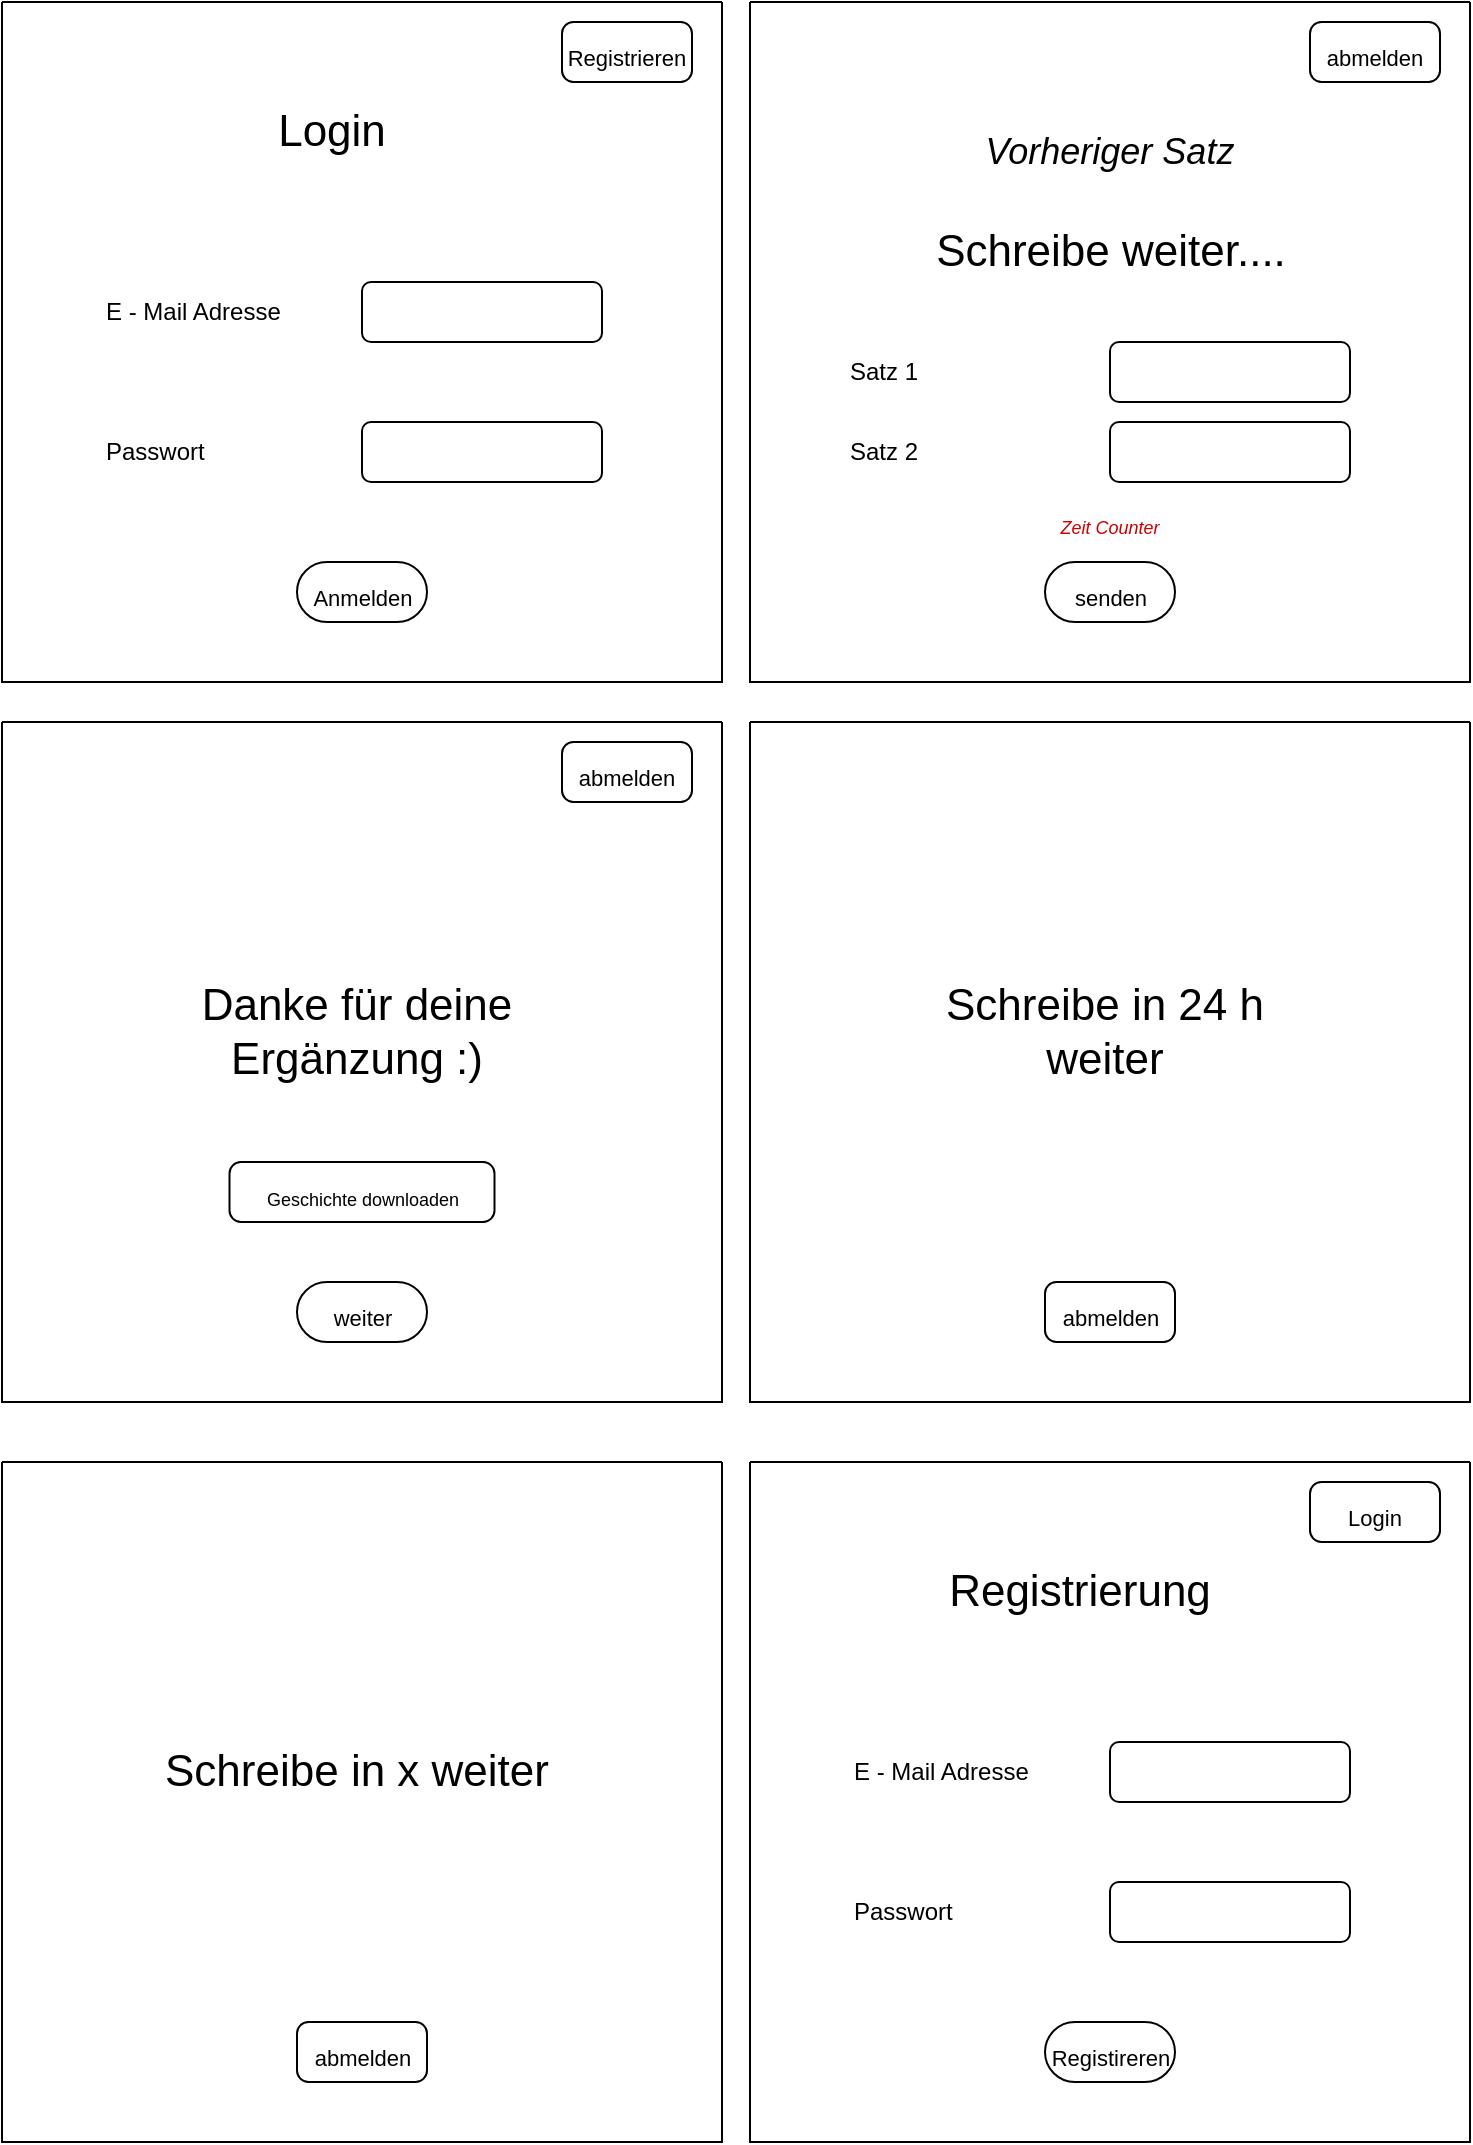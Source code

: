 <mxfile version="15.8.6" type="device"><diagram id="h8gHg7TQnaq7oB3Q8uvt" name="Page-1"><mxGraphModel dx="1209" dy="585" grid="1" gridSize="10" guides="1" tooltips="1" connect="1" arrows="1" fold="1" page="1" pageScale="1" pageWidth="827" pageHeight="1169" math="0" shadow="0"><root><mxCell id="0"/><mxCell id="1" parent="0"/><mxCell id="hh8cdakgDKf6AjtHzmiV-13" value="" style="swimlane;startSize=0;" vertex="1" parent="1"><mxGeometry x="40" y="40" width="360" height="340" as="geometry"/></mxCell><mxCell id="hh8cdakgDKf6AjtHzmiV-14" value="E - Mail Adresse" style="text;html=1;strokeColor=none;fillColor=none;align=left;verticalAlign=middle;whiteSpace=wrap;rounded=0;" vertex="1" parent="hh8cdakgDKf6AjtHzmiV-13"><mxGeometry x="50" y="140" width="100" height="30" as="geometry"/></mxCell><mxCell id="hh8cdakgDKf6AjtHzmiV-15" value="" style="rounded=1;whiteSpace=wrap;html=1;" vertex="1" parent="hh8cdakgDKf6AjtHzmiV-13"><mxGeometry x="180" y="140" width="120" height="30" as="geometry"/></mxCell><mxCell id="hh8cdakgDKf6AjtHzmiV-17" value="" style="rounded=1;whiteSpace=wrap;html=1;" vertex="1" parent="hh8cdakgDKf6AjtHzmiV-13"><mxGeometry x="180" y="210" width="120" height="30" as="geometry"/></mxCell><mxCell id="hh8cdakgDKf6AjtHzmiV-16" value="Passwort" style="text;html=1;strokeColor=none;fillColor=none;align=left;verticalAlign=middle;whiteSpace=wrap;rounded=0;" vertex="1" parent="hh8cdakgDKf6AjtHzmiV-13"><mxGeometry x="50" y="210" width="100" height="30" as="geometry"/></mxCell><mxCell id="hh8cdakgDKf6AjtHzmiV-19" value="&lt;font style=&quot;font-size: 22px&quot;&gt;Login&lt;/font&gt;" style="text;html=1;strokeColor=none;fillColor=none;align=center;verticalAlign=middle;whiteSpace=wrap;rounded=0;" vertex="1" parent="hh8cdakgDKf6AjtHzmiV-13"><mxGeometry x="100" y="50" width="130" height="30" as="geometry"/></mxCell><mxCell id="hh8cdakgDKf6AjtHzmiV-20" value="&lt;font style=&quot;font-size: 11px&quot;&gt;Anmelden&lt;/font&gt;" style="rounded=1;whiteSpace=wrap;html=1;fontSize=22;align=center;spacing=0;verticalAlign=middle;labelPosition=center;verticalLabelPosition=middle;arcSize=50;" vertex="1" parent="hh8cdakgDKf6AjtHzmiV-13"><mxGeometry x="147.5" y="280" width="65" height="30" as="geometry"/></mxCell><mxCell id="hh8cdakgDKf6AjtHzmiV-29" value="&lt;font style=&quot;font-size: 11px&quot;&gt;Registrieren&lt;/font&gt;" style="rounded=1;whiteSpace=wrap;html=1;fontSize=22;align=center;spacing=0;verticalAlign=middle;labelPosition=center;verticalLabelPosition=middle;arcSize=19;" vertex="1" parent="hh8cdakgDKf6AjtHzmiV-13"><mxGeometry x="280" y="10" width="65" height="30" as="geometry"/></mxCell><mxCell id="hh8cdakgDKf6AjtHzmiV-30" value="" style="swimlane;startSize=0;" vertex="1" parent="1"><mxGeometry x="414" y="40" width="360" height="340" as="geometry"/></mxCell><mxCell id="hh8cdakgDKf6AjtHzmiV-31" value="&lt;font size=&quot;1&quot;&gt;&lt;i style=&quot;font-size: 18px&quot;&gt;Vorheriger Satz&lt;/i&gt;&lt;/font&gt;" style="text;html=1;strokeColor=none;fillColor=none;align=center;verticalAlign=middle;whiteSpace=wrap;rounded=0;" vertex="1" parent="hh8cdakgDKf6AjtHzmiV-30"><mxGeometry x="63" y="60" width="234" height="30" as="geometry"/></mxCell><mxCell id="hh8cdakgDKf6AjtHzmiV-32" value="" style="rounded=1;whiteSpace=wrap;html=1;" vertex="1" parent="hh8cdakgDKf6AjtHzmiV-30"><mxGeometry x="180" y="170" width="120" height="30" as="geometry"/></mxCell><mxCell id="hh8cdakgDKf6AjtHzmiV-33" value="" style="rounded=1;whiteSpace=wrap;html=1;" vertex="1" parent="hh8cdakgDKf6AjtHzmiV-30"><mxGeometry x="180" y="210" width="120" height="30" as="geometry"/></mxCell><mxCell id="hh8cdakgDKf6AjtHzmiV-34" value="Satz 2" style="text;html=1;strokeColor=none;fillColor=none;align=left;verticalAlign=middle;whiteSpace=wrap;rounded=0;" vertex="1" parent="hh8cdakgDKf6AjtHzmiV-30"><mxGeometry x="47.5" y="210" width="100" height="30" as="geometry"/></mxCell><mxCell id="hh8cdakgDKf6AjtHzmiV-35" value="&lt;font style=&quot;font-size: 22px&quot;&gt;Schreibe weiter....&lt;/font&gt;" style="text;html=1;strokeColor=none;fillColor=none;align=center;verticalAlign=middle;whiteSpace=wrap;rounded=0;" vertex="1" parent="hh8cdakgDKf6AjtHzmiV-30"><mxGeometry x="77.5" y="110" width="205" height="30" as="geometry"/></mxCell><mxCell id="hh8cdakgDKf6AjtHzmiV-36" value="&lt;font style=&quot;font-size: 11px&quot;&gt;senden&lt;/font&gt;" style="rounded=1;whiteSpace=wrap;html=1;fontSize=22;align=center;spacing=0;verticalAlign=middle;labelPosition=center;verticalLabelPosition=middle;arcSize=50;" vertex="1" parent="hh8cdakgDKf6AjtHzmiV-30"><mxGeometry x="147.5" y="280" width="65" height="30" as="geometry"/></mxCell><mxCell id="hh8cdakgDKf6AjtHzmiV-37" value="&lt;font style=&quot;font-size: 11px&quot;&gt;abmelden&lt;/font&gt;" style="rounded=1;whiteSpace=wrap;html=1;fontSize=22;align=center;spacing=0;verticalAlign=middle;labelPosition=center;verticalLabelPosition=middle;arcSize=19;" vertex="1" parent="hh8cdakgDKf6AjtHzmiV-30"><mxGeometry x="280" y="10" width="65" height="30" as="geometry"/></mxCell><mxCell id="hh8cdakgDKf6AjtHzmiV-38" value="Satz 1" style="text;html=1;strokeColor=none;fillColor=none;align=left;verticalAlign=middle;whiteSpace=wrap;rounded=0;" vertex="1" parent="hh8cdakgDKf6AjtHzmiV-30"><mxGeometry x="47.5" y="170" width="100" height="30" as="geometry"/></mxCell><mxCell id="hh8cdakgDKf6AjtHzmiV-48" value="&lt;font style=&quot;font-size: 9px&quot;&gt;&lt;i&gt;Zeit Counter&lt;/i&gt;&lt;/font&gt;" style="rounded=1;whiteSpace=wrap;html=1;fontSize=18;fillColor=none;strokeColor=none;fontColor=#CC0000;" vertex="1" parent="hh8cdakgDKf6AjtHzmiV-30"><mxGeometry x="152" y="250" width="56" height="20" as="geometry"/></mxCell><mxCell id="hh8cdakgDKf6AjtHzmiV-39" value="" style="swimlane;startSize=0;" vertex="1" parent="1"><mxGeometry x="40" y="400" width="360" height="340" as="geometry"/></mxCell><mxCell id="hh8cdakgDKf6AjtHzmiV-44" value="&lt;font style=&quot;font-size: 22px&quot;&gt;Danke für deine Ergänzung :)&lt;/font&gt;" style="text;html=1;strokeColor=none;fillColor=none;align=center;verticalAlign=middle;whiteSpace=wrap;rounded=0;" vertex="1" parent="hh8cdakgDKf6AjtHzmiV-39"><mxGeometry x="75" y="140" width="205" height="30" as="geometry"/></mxCell><mxCell id="hh8cdakgDKf6AjtHzmiV-45" value="&lt;font style=&quot;font-size: 11px&quot;&gt;weiter&lt;/font&gt;" style="rounded=1;whiteSpace=wrap;html=1;fontSize=22;align=center;spacing=0;verticalAlign=middle;labelPosition=center;verticalLabelPosition=middle;arcSize=50;" vertex="1" parent="hh8cdakgDKf6AjtHzmiV-39"><mxGeometry x="147.5" y="280" width="65" height="30" as="geometry"/></mxCell><mxCell id="hh8cdakgDKf6AjtHzmiV-46" value="&lt;font style=&quot;font-size: 11px&quot;&gt;abmelden&lt;/font&gt;" style="rounded=1;whiteSpace=wrap;html=1;fontSize=22;align=center;spacing=0;verticalAlign=middle;labelPosition=center;verticalLabelPosition=middle;arcSize=19;" vertex="1" parent="hh8cdakgDKf6AjtHzmiV-39"><mxGeometry x="280" y="10" width="65" height="30" as="geometry"/></mxCell><mxCell id="hh8cdakgDKf6AjtHzmiV-50" value="&lt;font style=&quot;font-size: 9px&quot;&gt;Geschichte downloaden&lt;/font&gt;" style="rounded=1;whiteSpace=wrap;html=1;fontSize=22;align=center;spacing=0;verticalAlign=middle;labelPosition=center;verticalLabelPosition=middle;arcSize=19;" vertex="1" parent="hh8cdakgDKf6AjtHzmiV-39"><mxGeometry x="113.75" y="220" width="132.5" height="30" as="geometry"/></mxCell><mxCell id="hh8cdakgDKf6AjtHzmiV-52" value="" style="swimlane;startSize=0;" vertex="1" parent="1"><mxGeometry x="414" y="400" width="360" height="340" as="geometry"/></mxCell><mxCell id="hh8cdakgDKf6AjtHzmiV-53" value="&lt;font style=&quot;font-size: 22px&quot;&gt;Schreibe in 24 h weiter&lt;/font&gt;" style="text;html=1;strokeColor=none;fillColor=none;align=center;verticalAlign=middle;whiteSpace=wrap;rounded=0;" vertex="1" parent="hh8cdakgDKf6AjtHzmiV-52"><mxGeometry x="75" y="140" width="205" height="30" as="geometry"/></mxCell><mxCell id="hh8cdakgDKf6AjtHzmiV-55" value="&lt;font style=&quot;font-size: 11px&quot;&gt;abmelden&lt;/font&gt;" style="rounded=1;whiteSpace=wrap;html=1;fontSize=22;align=center;spacing=0;verticalAlign=middle;labelPosition=center;verticalLabelPosition=middle;arcSize=19;" vertex="1" parent="hh8cdakgDKf6AjtHzmiV-52"><mxGeometry x="147.5" y="280" width="65" height="30" as="geometry"/></mxCell><mxCell id="hh8cdakgDKf6AjtHzmiV-58" value="" style="swimlane;startSize=0;" vertex="1" parent="1"><mxGeometry x="40" y="770" width="360" height="340" as="geometry"/></mxCell><mxCell id="hh8cdakgDKf6AjtHzmiV-59" value="&lt;font style=&quot;font-size: 22px&quot;&gt;Schreibe in x weiter&lt;/font&gt;" style="text;html=1;strokeColor=none;fillColor=none;align=center;verticalAlign=middle;whiteSpace=wrap;rounded=0;" vertex="1" parent="hh8cdakgDKf6AjtHzmiV-58"><mxGeometry x="75" y="140" width="205" height="30" as="geometry"/></mxCell><mxCell id="hh8cdakgDKf6AjtHzmiV-60" value="&lt;font style=&quot;font-size: 11px&quot;&gt;abmelden&lt;/font&gt;" style="rounded=1;whiteSpace=wrap;html=1;fontSize=22;align=center;spacing=0;verticalAlign=middle;labelPosition=center;verticalLabelPosition=middle;arcSize=19;" vertex="1" parent="hh8cdakgDKf6AjtHzmiV-58"><mxGeometry x="147.5" y="280" width="65" height="30" as="geometry"/></mxCell><mxCell id="hh8cdakgDKf6AjtHzmiV-61" value="" style="swimlane;startSize=0;" vertex="1" parent="1"><mxGeometry x="414" y="770" width="360" height="340" as="geometry"/></mxCell><mxCell id="hh8cdakgDKf6AjtHzmiV-62" value="E - Mail Adresse" style="text;html=1;strokeColor=none;fillColor=none;align=left;verticalAlign=middle;whiteSpace=wrap;rounded=0;" vertex="1" parent="hh8cdakgDKf6AjtHzmiV-61"><mxGeometry x="50" y="140" width="100" height="30" as="geometry"/></mxCell><mxCell id="hh8cdakgDKf6AjtHzmiV-63" value="" style="rounded=1;whiteSpace=wrap;html=1;" vertex="1" parent="hh8cdakgDKf6AjtHzmiV-61"><mxGeometry x="180" y="140" width="120" height="30" as="geometry"/></mxCell><mxCell id="hh8cdakgDKf6AjtHzmiV-64" value="" style="rounded=1;whiteSpace=wrap;html=1;" vertex="1" parent="hh8cdakgDKf6AjtHzmiV-61"><mxGeometry x="180" y="210" width="120" height="30" as="geometry"/></mxCell><mxCell id="hh8cdakgDKf6AjtHzmiV-65" value="Passwort" style="text;html=1;strokeColor=none;fillColor=none;align=left;verticalAlign=middle;whiteSpace=wrap;rounded=0;" vertex="1" parent="hh8cdakgDKf6AjtHzmiV-61"><mxGeometry x="50" y="210" width="100" height="30" as="geometry"/></mxCell><mxCell id="hh8cdakgDKf6AjtHzmiV-66" value="&lt;font style=&quot;font-size: 22px&quot;&gt;Registrierung&lt;/font&gt;" style="text;html=1;strokeColor=none;fillColor=none;align=center;verticalAlign=middle;whiteSpace=wrap;rounded=0;" vertex="1" parent="hh8cdakgDKf6AjtHzmiV-61"><mxGeometry x="100" y="50" width="130" height="30" as="geometry"/></mxCell><mxCell id="hh8cdakgDKf6AjtHzmiV-67" value="&lt;font style=&quot;font-size: 11px&quot;&gt;Registireren&lt;/font&gt;" style="rounded=1;whiteSpace=wrap;html=1;fontSize=22;align=center;spacing=0;verticalAlign=middle;labelPosition=center;verticalLabelPosition=middle;arcSize=50;" vertex="1" parent="hh8cdakgDKf6AjtHzmiV-61"><mxGeometry x="147.5" y="280" width="65" height="30" as="geometry"/></mxCell><mxCell id="hh8cdakgDKf6AjtHzmiV-68" value="&lt;font style=&quot;font-size: 11px&quot;&gt;Login&lt;/font&gt;" style="rounded=1;whiteSpace=wrap;html=1;fontSize=22;align=center;spacing=0;verticalAlign=middle;labelPosition=center;verticalLabelPosition=middle;arcSize=19;" vertex="1" parent="hh8cdakgDKf6AjtHzmiV-61"><mxGeometry x="280" y="10" width="65" height="30" as="geometry"/></mxCell></root></mxGraphModel></diagram></mxfile>
